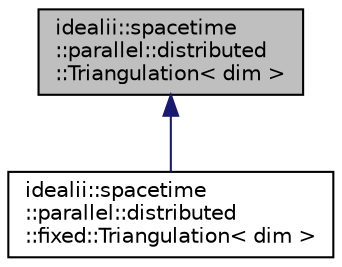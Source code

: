 digraph "idealii::spacetime::parallel::distributed::Triangulation&lt; dim &gt;"
{
 // LATEX_PDF_SIZE
  edge [fontname="Helvetica",fontsize="10",labelfontname="Helvetica",labelfontsize="10"];
  node [fontname="Helvetica",fontsize="10",shape=record];
  Node1 [label="idealii::spacetime\l::parallel::distributed\l::Triangulation\< dim \>",height=0.2,width=0.4,color="black", fillcolor="grey75", style="filled", fontcolor="black",tooltip="The spacetime triangulation object with MPI parallel distributed spatial meshes."];
  Node1 -> Node2 [dir="back",color="midnightblue",fontsize="10",style="solid",fontname="Helvetica"];
  Node2 [label="idealii::spacetime\l::parallel::distributed\l::fixed::Triangulation\< dim \>",height=0.2,width=0.4,color="black", fillcolor="white", style="filled",URL="$classidealii_1_1spacetime_1_1parallel_1_1distributed_1_1fixed_1_1Triangulation.html",tooltip="The spacetime triangulation object with a fixed MPI parallel dibstributed spatial mesh across time."];
}
